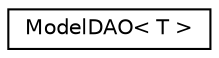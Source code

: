 digraph "Gráfico de Hierarquia de Classes"
{
  edge [fontname="Helvetica",fontsize="10",labelfontname="Helvetica",labelfontsize="10"];
  node [fontname="Helvetica",fontsize="10",shape=record];
  rankdir="LR";
  Node0 [label="ModelDAO\< T \>",height=0.2,width=0.4,color="black", fillcolor="white", style="filled",URL="$df/dd0/classModelDAO.html"];
}
